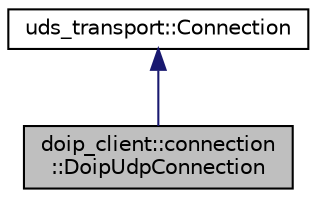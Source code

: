 digraph "doip_client::connection::DoipUdpConnection"
{
 // LATEX_PDF_SIZE
  edge [fontname="Helvetica",fontsize="10",labelfontname="Helvetica",labelfontsize="10"];
  node [fontname="Helvetica",fontsize="10",shape=record];
  Node1 [label="doip_client::connection\l::DoipUdpConnection",height=0.2,width=0.4,color="black", fillcolor="grey75", style="filled", fontcolor="black",tooltip="Doip Udp Connection handle connection between two layers."];
  Node2 -> Node1 [dir="back",color="midnightblue",fontsize="10",style="solid",fontname="Helvetica"];
  Node2 [label="uds_transport::Connection",height=0.2,width=0.4,color="black", fillcolor="white", style="filled",URL="$classuds__transport_1_1Connection.html",tooltip="Interface class to handle connection between two layers."];
}
